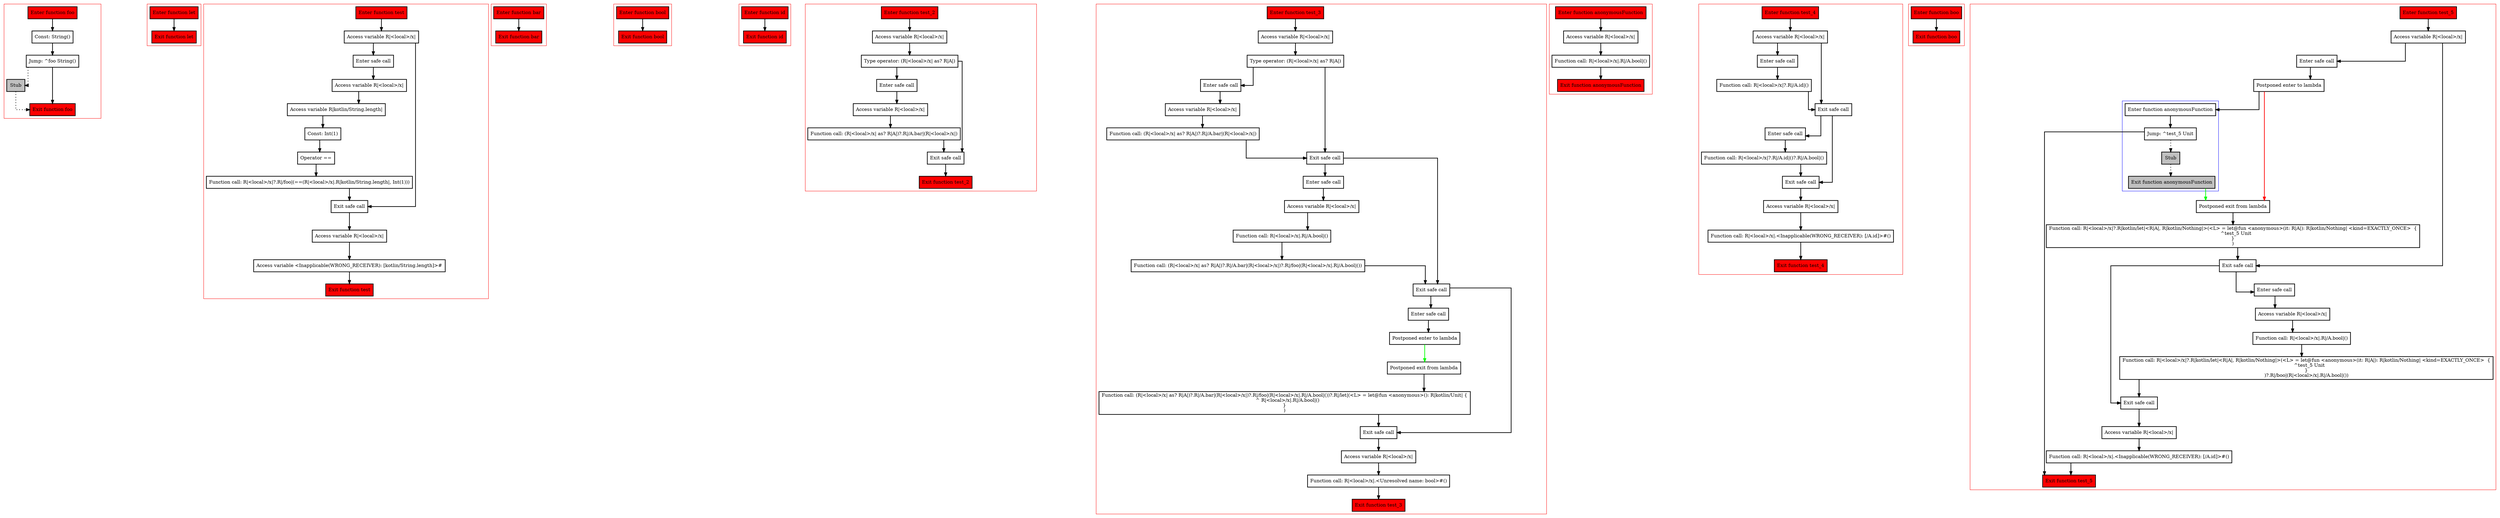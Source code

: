 digraph safeCalls_kt {
    graph [splines=ortho nodesep=3]
    node [shape=box penwidth=2]
    edge [penwidth=2]

    subgraph cluster_0 {
        color=red
        0 [label="Enter function foo" style="filled" fillcolor=red];
        1 [label="Const: String()"];
        2 [label="Jump: ^foo String()"];
        3 [label="Stub" style="filled" fillcolor=gray];
        4 [label="Exit function foo" style="filled" fillcolor=red];
    }

    0 -> {1};
    1 -> {2};
    2 -> {4};
    2 -> {3} [style=dotted];
    3 -> {4} [style=dotted];

    subgraph cluster_1 {
        color=red
        5 [label="Enter function let" style="filled" fillcolor=red];
        6 [label="Exit function let" style="filled" fillcolor=red];
    }

    5 -> {6};

    subgraph cluster_2 {
        color=red
        7 [label="Enter function test" style="filled" fillcolor=red];
        8 [label="Access variable R|<local>/x|"];
        9 [label="Enter safe call"];
        10 [label="Access variable R|<local>/x|"];
        11 [label="Access variable R|kotlin/String.length|"];
        12 [label="Const: Int(1)"];
        13 [label="Operator =="];
        14 [label="Function call: R|<local>/x|?.R|/foo|(==(R|<local>/x|.R|kotlin/String.length|, Int(1)))"];
        15 [label="Exit safe call"];
        16 [label="Access variable R|<local>/x|"];
        17 [label="Access variable <Inapplicable(WRONG_RECEIVER): [kotlin/String.length]>#"];
        18 [label="Exit function test" style="filled" fillcolor=red];
    }

    7 -> {8};
    8 -> {9 15};
    9 -> {10};
    10 -> {11};
    11 -> {12};
    12 -> {13};
    13 -> {14};
    14 -> {15};
    15 -> {16};
    16 -> {17};
    17 -> {18};

    subgraph cluster_3 {
        color=red
        19 [label="Enter function bar" style="filled" fillcolor=red];
        20 [label="Exit function bar" style="filled" fillcolor=red];
    }

    19 -> {20};

    subgraph cluster_4 {
        color=red
        21 [label="Enter function bool" style="filled" fillcolor=red];
        22 [label="Exit function bool" style="filled" fillcolor=red];
    }

    21 -> {22};

    subgraph cluster_5 {
        color=red
        23 [label="Enter function id" style="filled" fillcolor=red];
        24 [label="Exit function id" style="filled" fillcolor=red];
    }

    23 -> {24};

    subgraph cluster_6 {
        color=red
        25 [label="Enter function test_2" style="filled" fillcolor=red];
        26 [label="Access variable R|<local>/x|"];
        27 [label="Type operator: (R|<local>/x| as? R|A|)"];
        28 [label="Enter safe call"];
        29 [label="Access variable R|<local>/x|"];
        30 [label="Function call: (R|<local>/x| as? R|A|)?.R|/A.bar|(R|<local>/x|)"];
        31 [label="Exit safe call"];
        32 [label="Exit function test_2" style="filled" fillcolor=red];
    }

    25 -> {26};
    26 -> {27};
    27 -> {28 31};
    28 -> {29};
    29 -> {30};
    30 -> {31};
    31 -> {32};

    subgraph cluster_7 {
        color=red
        33 [label="Enter function test_3" style="filled" fillcolor=red];
        34 [label="Access variable R|<local>/x|"];
        35 [label="Type operator: (R|<local>/x| as? R|A|)"];
        36 [label="Enter safe call"];
        37 [label="Access variable R|<local>/x|"];
        38 [label="Function call: (R|<local>/x| as? R|A|)?.R|/A.bar|(R|<local>/x|)"];
        39 [label="Exit safe call"];
        40 [label="Enter safe call"];
        41 [label="Access variable R|<local>/x|"];
        42 [label="Function call: R|<local>/x|.R|/A.bool|()"];
        43 [label="Function call: (R|<local>/x| as? R|A|)?.R|/A.bar|(R|<local>/x|)?.R|/foo|(R|<local>/x|.R|/A.bool|())"];
        44 [label="Exit safe call"];
        45 [label="Enter safe call"];
        46 [label="Postponed enter to lambda"];
        47 [label="Postponed exit from lambda"];
        48 [label="Function call: (R|<local>/x| as? R|A|)?.R|/A.bar|(R|<local>/x|)?.R|/foo|(R|<local>/x|.R|/A.bool|())?.R|/let|(<L> = let@fun <anonymous>(): R|kotlin/Unit| {
    ^ R|<local>/x|.R|/A.bool|()
}
)"];
        49 [label="Exit safe call"];
        50 [label="Access variable R|<local>/x|"];
        51 [label="Function call: R|<local>/x|.<Unresolved name: bool>#()"];
        52 [label="Exit function test_3" style="filled" fillcolor=red];
    }

    33 -> {34};
    34 -> {35};
    35 -> {36 39};
    36 -> {37};
    37 -> {38};
    38 -> {39};
    39 -> {40 44};
    40 -> {41};
    41 -> {42};
    42 -> {43};
    43 -> {44};
    44 -> {45 49};
    45 -> {46};
    46 -> {47 47} [color=green];
    47 -> {48};
    48 -> {49};
    49 -> {50};
    50 -> {51};
    51 -> {52};

    subgraph cluster_8 {
        color=red
        53 [label="Enter function anonymousFunction" style="filled" fillcolor=red];
        54 [label="Access variable R|<local>/x|"];
        55 [label="Function call: R|<local>/x|.R|/A.bool|()"];
        56 [label="Exit function anonymousFunction" style="filled" fillcolor=red];
    }

    53 -> {54};
    54 -> {55};
    55 -> {56};

    subgraph cluster_9 {
        color=red
        57 [label="Enter function test_4" style="filled" fillcolor=red];
        58 [label="Access variable R|<local>/x|"];
        59 [label="Enter safe call"];
        60 [label="Function call: R|<local>/x|?.R|/A.id|()"];
        61 [label="Exit safe call"];
        62 [label="Enter safe call"];
        63 [label="Function call: R|<local>/x|?.R|/A.id|()?.R|/A.bool|()"];
        64 [label="Exit safe call"];
        65 [label="Access variable R|<local>/x|"];
        66 [label="Function call: R|<local>/x|.<Inapplicable(WRONG_RECEIVER): [/A.id]>#()"];
        67 [label="Exit function test_4" style="filled" fillcolor=red];
    }

    57 -> {58};
    58 -> {59 61};
    59 -> {60};
    60 -> {61};
    61 -> {62 64};
    62 -> {63};
    63 -> {64};
    64 -> {65};
    65 -> {66};
    66 -> {67};

    subgraph cluster_10 {
        color=red
        68 [label="Enter function boo" style="filled" fillcolor=red];
        69 [label="Exit function boo" style="filled" fillcolor=red];
    }

    68 -> {69};

    subgraph cluster_11 {
        color=red
        70 [label="Enter function test_5" style="filled" fillcolor=red];
        71 [label="Access variable R|<local>/x|"];
        72 [label="Enter safe call"];
        73 [label="Postponed enter to lambda"];
        subgraph cluster_12 {
            color=blue
            74 [label="Enter function anonymousFunction"];
            75 [label="Jump: ^test_5 Unit"];
            76 [label="Stub" style="filled" fillcolor=gray];
            77 [label="Exit function anonymousFunction" style="filled" fillcolor=gray];
        }
        78 [label="Postponed exit from lambda"];
        79 [label="Function call: R|<local>/x|?.R|kotlin/let|<R|A|, R|kotlin/Nothing|>(<L> = let@fun <anonymous>(it: R|A|): R|kotlin/Nothing| <kind=EXACTLY_ONCE>  {
    ^test_5 Unit
}
)"];
        80 [label="Exit safe call"];
        81 [label="Enter safe call"];
        82 [label="Access variable R|<local>/x|"];
        83 [label="Function call: R|<local>/x|.R|/A.bool|()"];
        84 [label="Function call: R|<local>/x|?.R|kotlin/let|<R|A|, R|kotlin/Nothing|>(<L> = let@fun <anonymous>(it: R|A|): R|kotlin/Nothing| <kind=EXACTLY_ONCE>  {
    ^test_5 Unit
}
)?.R|/boo|(R|<local>/x|.R|/A.bool|())"];
        85 [label="Exit safe call"];
        86 [label="Access variable R|<local>/x|"];
        87 [label="Function call: R|<local>/x|.<Inapplicable(WRONG_RECEIVER): [/A.id]>#()"];
        88 [label="Exit function test_5" style="filled" fillcolor=red];
    }

    70 -> {71};
    71 -> {72 80};
    72 -> {73};
    73 -> {74};
    73 -> {78} [color=red];
    74 -> {75};
    75 -> {88};
    75 -> {76} [style=dotted];
    76 -> {77} [style=dotted];
    77 -> {78} [color=green];
    78 -> {79};
    79 -> {80};
    80 -> {81 85};
    81 -> {82};
    82 -> {83};
    83 -> {84};
    84 -> {85};
    85 -> {86};
    86 -> {87};
    87 -> {88};

}
